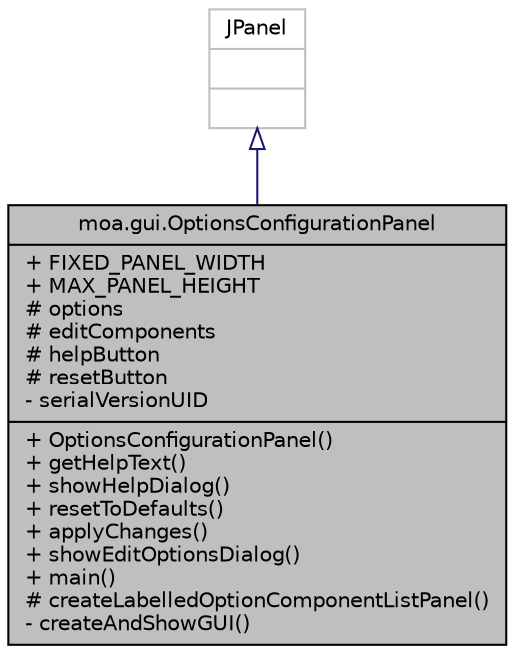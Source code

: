 digraph G
{
  edge [fontname="Helvetica",fontsize="10",labelfontname="Helvetica",labelfontsize="10"];
  node [fontname="Helvetica",fontsize="10",shape=record];
  Node1 [label="{moa.gui.OptionsConfigurationPanel\n|+ FIXED_PANEL_WIDTH\l+ MAX_PANEL_HEIGHT\l# options\l# editComponents\l# helpButton\l# resetButton\l- serialVersionUID\l|+ OptionsConfigurationPanel()\l+ getHelpText()\l+ showHelpDialog()\l+ resetToDefaults()\l+ applyChanges()\l+ showEditOptionsDialog()\l+ main()\l# createLabelledOptionComponentListPanel()\l- createAndShowGUI()\l}",height=0.2,width=0.4,color="black", fillcolor="grey75", style="filled" fontcolor="black"];
  Node2 -> Node1 [dir=back,color="midnightblue",fontsize="10",style="solid",arrowtail="empty",fontname="Helvetica"];
  Node2 [label="{JPanel\n||}",height=0.2,width=0.4,color="grey75", fillcolor="white", style="filled"];
}
